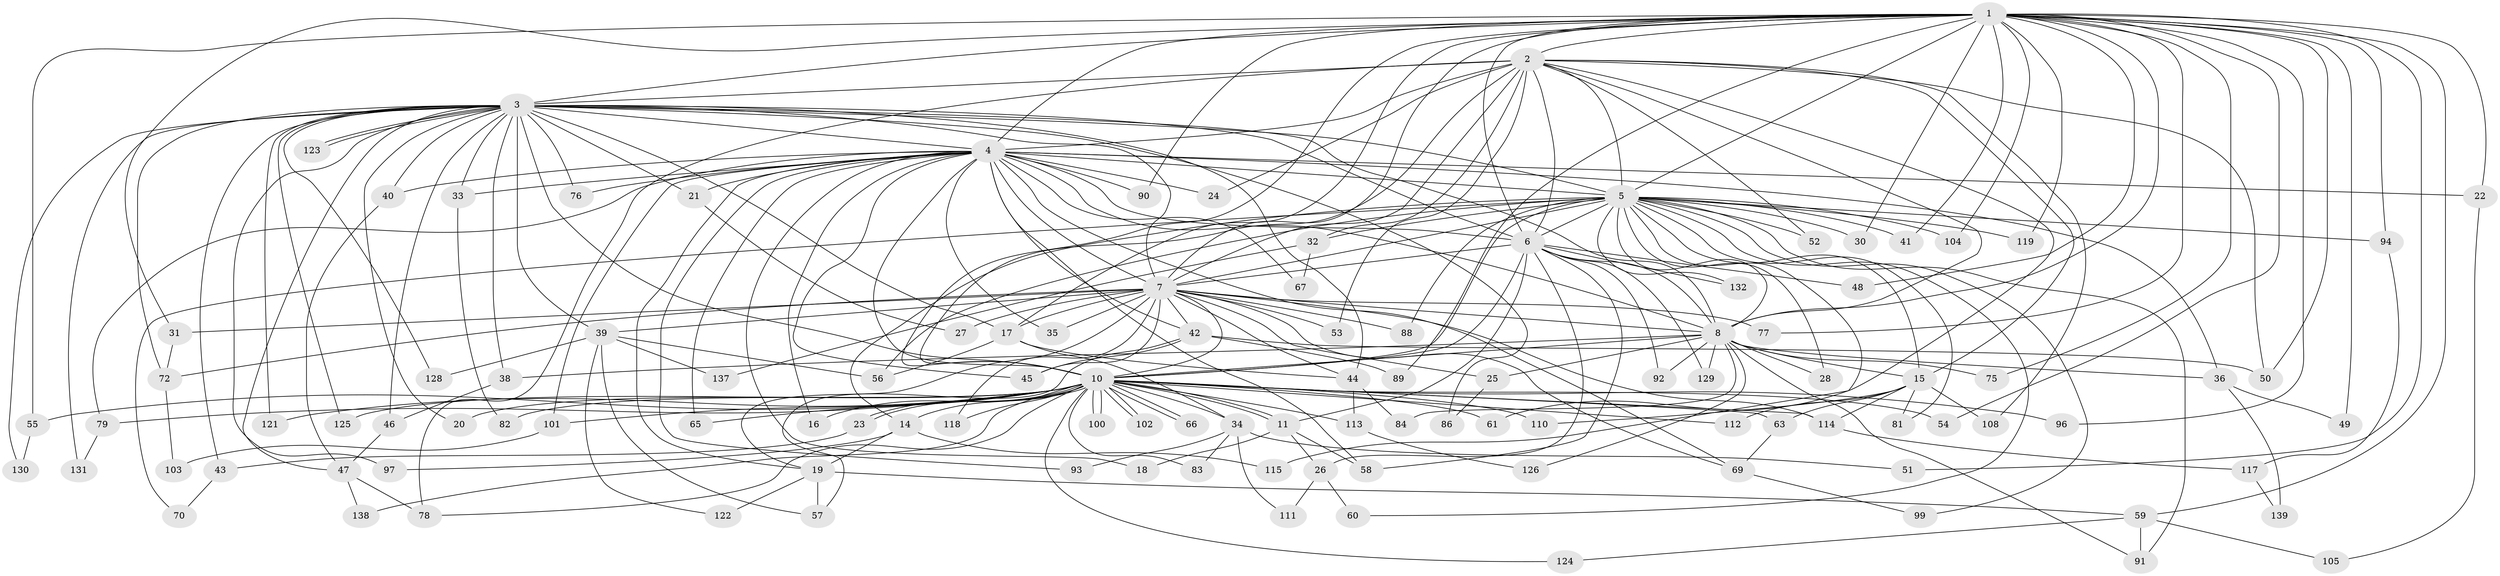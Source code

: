 // original degree distribution, {27: 0.02142857142857143, 18: 0.014285714285714285, 33: 0.007142857142857143, 29: 0.007142857142857143, 21: 0.007142857142857143, 14: 0.007142857142857143, 42: 0.007142857142857143, 3: 0.24285714285714285, 5: 0.05, 8: 0.007142857142857143, 2: 0.55, 6: 0.02857142857142857, 4: 0.04285714285714286, 7: 0.007142857142857143}
// Generated by graph-tools (version 1.1) at 2025/10/02/27/25 16:10:59]
// undirected, 113 vertices, 260 edges
graph export_dot {
graph [start="1"]
  node [color=gray90,style=filled];
  1 [super="+37"];
  2 [super="+29"];
  3 [super="+109"];
  4 [super="+9"];
  5 [super="+140"];
  6 [super="+133"];
  7 [super="+95"];
  8 [super="+13"];
  10 [super="+64"];
  11 [super="+12"];
  14;
  15 [super="+62"];
  16;
  17 [super="+87"];
  18;
  19 [super="+74"];
  20;
  21;
  22;
  23;
  24;
  25;
  26;
  27;
  28;
  30;
  31;
  32;
  33;
  34 [super="+127"];
  35;
  36;
  38;
  39 [super="+116"];
  40 [super="+98"];
  41;
  42;
  43;
  44 [super="+107"];
  45 [super="+68"];
  46;
  47;
  48;
  49;
  50 [super="+71"];
  51;
  52;
  53;
  54;
  55;
  56 [super="+73"];
  57;
  58 [super="+136"];
  59;
  60;
  61;
  63;
  65;
  66;
  67;
  69 [super="+120"];
  70;
  72 [super="+85"];
  75;
  76 [super="+106"];
  77;
  78 [super="+80"];
  79;
  81;
  82;
  83;
  84;
  86;
  88;
  89;
  90;
  91;
  92;
  93;
  94;
  96;
  97;
  99;
  100;
  101;
  102;
  103;
  104 [super="+134"];
  105;
  108;
  110;
  111;
  112;
  113;
  114 [super="+135"];
  115;
  117;
  118;
  119;
  121;
  122;
  123;
  124;
  125;
  126;
  128;
  129;
  130;
  131;
  132;
  137;
  138;
  139;
  1 -- 2;
  1 -- 3 [weight=2];
  1 -- 4 [weight=2];
  1 -- 5;
  1 -- 6;
  1 -- 7 [weight=2];
  1 -- 8;
  1 -- 10;
  1 -- 22;
  1 -- 30;
  1 -- 31;
  1 -- 41;
  1 -- 48;
  1 -- 49;
  1 -- 51;
  1 -- 54;
  1 -- 59;
  1 -- 75;
  1 -- 94;
  1 -- 96;
  1 -- 104;
  1 -- 119;
  1 -- 55;
  1 -- 89;
  1 -- 90;
  1 -- 77;
  1 -- 50;
  1 -- 17;
  2 -- 3;
  2 -- 4 [weight=3];
  2 -- 5;
  2 -- 6;
  2 -- 7;
  2 -- 8;
  2 -- 10;
  2 -- 15;
  2 -- 24;
  2 -- 32;
  2 -- 50;
  2 -- 52;
  2 -- 53;
  2 -- 61;
  2 -- 108;
  2 -- 78;
  3 -- 4 [weight=2];
  3 -- 5;
  3 -- 6;
  3 -- 7;
  3 -- 8;
  3 -- 10;
  3 -- 17;
  3 -- 20;
  3 -- 21;
  3 -- 33;
  3 -- 38;
  3 -- 39;
  3 -- 40;
  3 -- 43;
  3 -- 44;
  3 -- 46;
  3 -- 47;
  3 -- 72;
  3 -- 76;
  3 -- 86 [weight=2];
  3 -- 97;
  3 -- 121;
  3 -- 123;
  3 -- 123;
  3 -- 125;
  3 -- 128;
  3 -- 130;
  3 -- 131;
  4 -- 5 [weight=2];
  4 -- 6 [weight=2];
  4 -- 7 [weight=2];
  4 -- 8 [weight=2];
  4 -- 10 [weight=2];
  4 -- 16;
  4 -- 18;
  4 -- 19;
  4 -- 21;
  4 -- 22;
  4 -- 24;
  4 -- 33;
  4 -- 36;
  4 -- 40;
  4 -- 42;
  4 -- 45;
  4 -- 58;
  4 -- 67;
  4 -- 69;
  4 -- 76 [weight=2];
  4 -- 79;
  4 -- 93;
  4 -- 65;
  4 -- 35;
  4 -- 101;
  4 -- 90;
  5 -- 6 [weight=2];
  5 -- 7;
  5 -- 8;
  5 -- 10;
  5 -- 14;
  5 -- 15;
  5 -- 28;
  5 -- 30;
  5 -- 32;
  5 -- 41;
  5 -- 52;
  5 -- 60;
  5 -- 70;
  5 -- 81;
  5 -- 88;
  5 -- 94;
  5 -- 99;
  5 -- 104;
  5 -- 115;
  5 -- 119;
  5 -- 132;
  5 -- 91;
  5 -- 56;
  6 -- 7;
  6 -- 8 [weight=2];
  6 -- 10;
  6 -- 26;
  6 -- 48;
  6 -- 58;
  6 -- 92;
  6 -- 129;
  6 -- 132;
  6 -- 11;
  7 -- 8;
  7 -- 10;
  7 -- 17;
  7 -- 25;
  7 -- 27;
  7 -- 31;
  7 -- 35;
  7 -- 39;
  7 -- 42;
  7 -- 44;
  7 -- 45;
  7 -- 53;
  7 -- 69;
  7 -- 72;
  7 -- 77;
  7 -- 88;
  7 -- 118;
  7 -- 114;
  7 -- 19;
  8 -- 10 [weight=2];
  8 -- 25;
  8 -- 28;
  8 -- 36;
  8 -- 38;
  8 -- 75;
  8 -- 91;
  8 -- 92;
  8 -- 126;
  8 -- 129;
  8 -- 84;
  8 -- 15;
  10 -- 11;
  10 -- 11;
  10 -- 14;
  10 -- 16;
  10 -- 20;
  10 -- 23;
  10 -- 23;
  10 -- 34 [weight=2];
  10 -- 54;
  10 -- 55;
  10 -- 61;
  10 -- 63;
  10 -- 66;
  10 -- 66;
  10 -- 79;
  10 -- 82;
  10 -- 83;
  10 -- 96;
  10 -- 100;
  10 -- 100;
  10 -- 101;
  10 -- 102;
  10 -- 102;
  10 -- 110;
  10 -- 112;
  10 -- 113;
  10 -- 114;
  10 -- 118;
  10 -- 121;
  10 -- 125;
  10 -- 138;
  10 -- 65;
  10 -- 124;
  10 -- 78;
  11 -- 18;
  11 -- 26;
  11 -- 58;
  14 -- 19;
  14 -- 97;
  14 -- 115;
  15 -- 63;
  15 -- 108;
  15 -- 110;
  15 -- 112;
  15 -- 114;
  15 -- 81;
  17 -- 34;
  17 -- 56;
  17 -- 44;
  19 -- 57;
  19 -- 59;
  19 -- 122;
  21 -- 27;
  22 -- 105;
  23 -- 43;
  25 -- 86;
  26 -- 60;
  26 -- 111;
  31 -- 72;
  32 -- 67;
  32 -- 137;
  33 -- 82;
  34 -- 51;
  34 -- 83;
  34 -- 93;
  34 -- 111;
  36 -- 49;
  36 -- 139;
  38 -- 46;
  39 -- 56;
  39 -- 128;
  39 -- 137;
  39 -- 57;
  39 -- 122;
  40 -- 47;
  42 -- 50;
  42 -- 57;
  42 -- 89;
  42 -- 45;
  43 -- 70;
  44 -- 84;
  44 -- 113;
  46 -- 47;
  47 -- 78;
  47 -- 138;
  55 -- 130;
  59 -- 91;
  59 -- 105;
  59 -- 124;
  63 -- 69;
  69 -- 99;
  72 -- 103;
  79 -- 131;
  94 -- 117;
  101 -- 103;
  113 -- 126;
  114 -- 117;
  117 -- 139;
}
